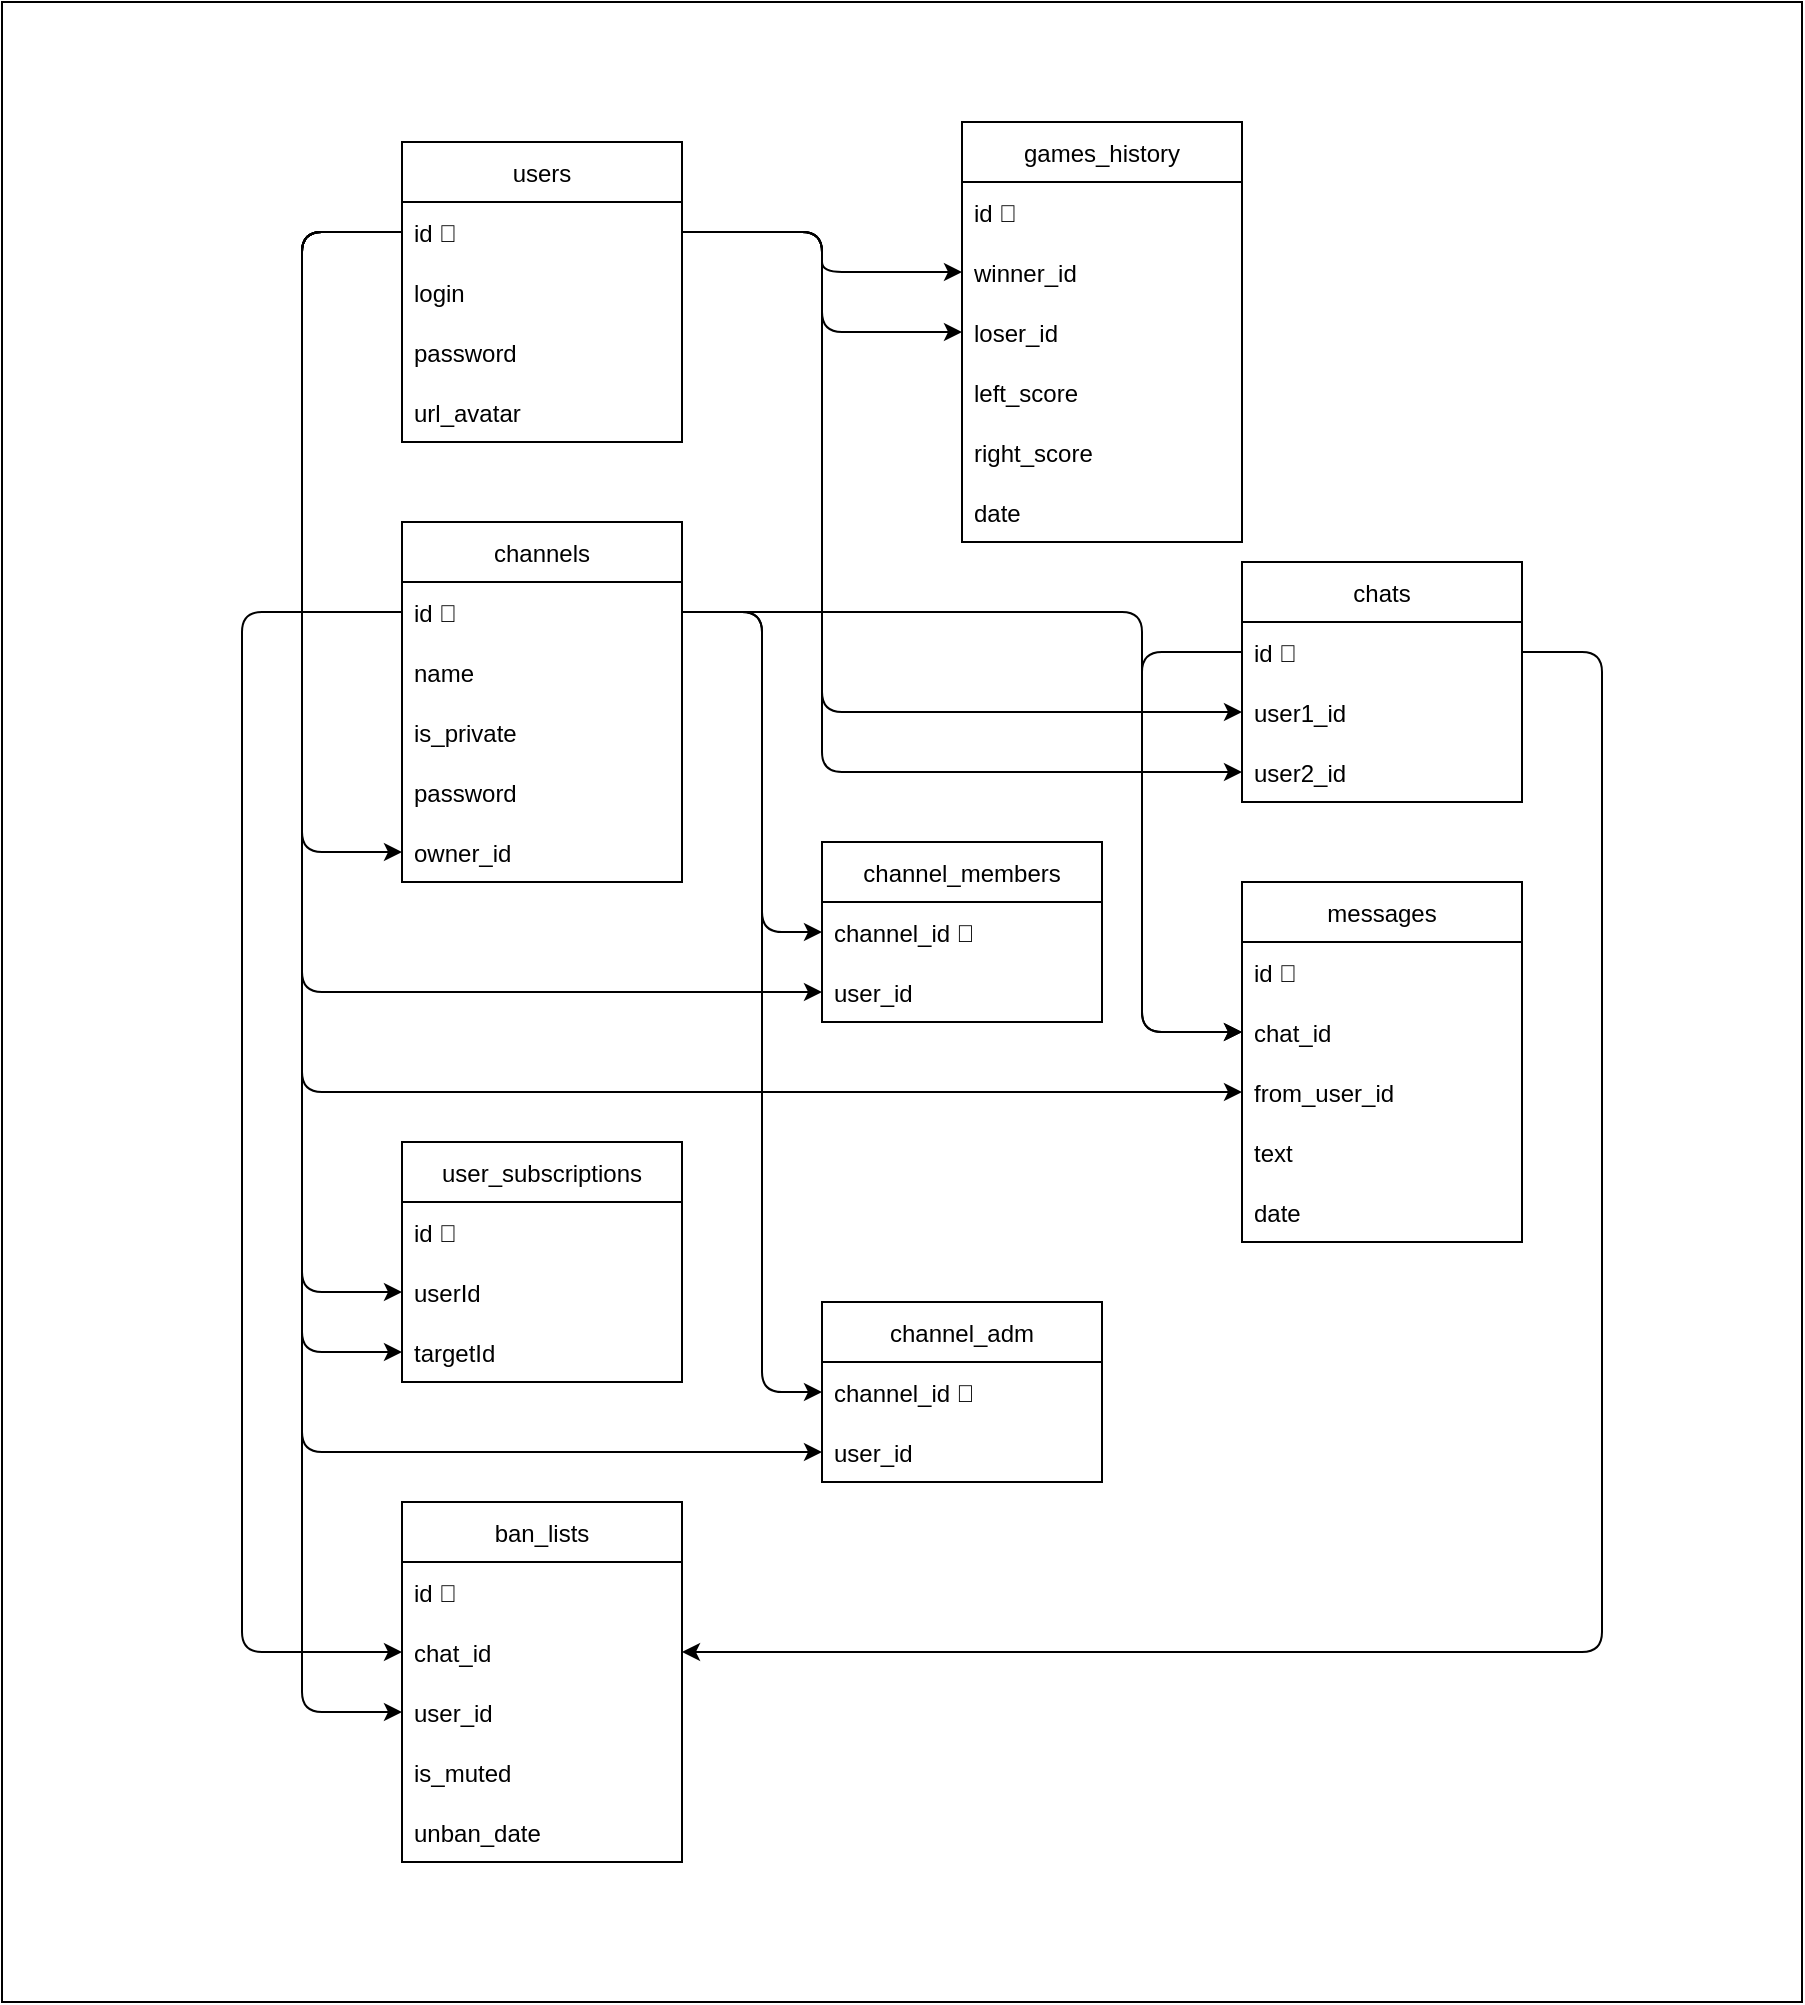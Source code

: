 <mxfile version="15.6.8" type="device"><diagram id="-Gl8WdVDlDK7iqpGkpo0" name="Page-1"><mxGraphModel dx="2521" dy="1136" grid="1" gridSize="10" guides="1" tooltips="1" connect="1" arrows="1" fold="1" page="1" pageScale="1" pageWidth="827" pageHeight="1169" math="0" shadow="0"><root><mxCell id="0"/><mxCell id="1" parent="0"/><mxCell id="L-7FkWpCJuKyx8RhaixG-74" value="" style="rounded=0;whiteSpace=wrap;html=1;" parent="1" vertex="1"><mxGeometry x="-10" y="360" width="900" height="1000" as="geometry"/></mxCell><mxCell id="L-7FkWpCJuKyx8RhaixG-1" value="users" style="swimlane;fontStyle=0;childLayout=stackLayout;horizontal=1;startSize=30;horizontalStack=0;resizeParent=1;resizeParentMax=0;resizeLast=0;collapsible=1;marginBottom=0;" parent="1" vertex="1"><mxGeometry x="190" y="430" width="140" height="150" as="geometry"/></mxCell><mxCell id="L-7FkWpCJuKyx8RhaixG-2" value="id 🔑" style="text;strokeColor=none;fillColor=none;align=left;verticalAlign=middle;spacingLeft=4;spacingRight=4;overflow=hidden;points=[[0,0.5],[1,0.5]];portConstraint=eastwest;rotatable=0;" parent="L-7FkWpCJuKyx8RhaixG-1" vertex="1"><mxGeometry y="30" width="140" height="30" as="geometry"/></mxCell><mxCell id="L-7FkWpCJuKyx8RhaixG-3" value="login" style="text;strokeColor=none;fillColor=none;align=left;verticalAlign=middle;spacingLeft=4;spacingRight=4;overflow=hidden;points=[[0,0.5],[1,0.5]];portConstraint=eastwest;rotatable=0;" parent="L-7FkWpCJuKyx8RhaixG-1" vertex="1"><mxGeometry y="60" width="140" height="30" as="geometry"/></mxCell><mxCell id="L-7FkWpCJuKyx8RhaixG-22" value="password" style="text;strokeColor=none;fillColor=none;align=left;verticalAlign=middle;spacingLeft=4;spacingRight=4;overflow=hidden;points=[[0,0.5],[1,0.5]];portConstraint=eastwest;rotatable=0;" parent="L-7FkWpCJuKyx8RhaixG-1" vertex="1"><mxGeometry y="90" width="140" height="30" as="geometry"/></mxCell><mxCell id="L-7FkWpCJuKyx8RhaixG-4" value="url_avatar" style="text;strokeColor=none;fillColor=none;align=left;verticalAlign=middle;spacingLeft=4;spacingRight=4;overflow=hidden;points=[[0,0.5],[1,0.5]];portConstraint=eastwest;rotatable=0;" parent="L-7FkWpCJuKyx8RhaixG-1" vertex="1"><mxGeometry y="120" width="140" height="30" as="geometry"/></mxCell><mxCell id="L-7FkWpCJuKyx8RhaixG-5" value="games_history" style="swimlane;fontStyle=0;childLayout=stackLayout;horizontal=1;startSize=30;horizontalStack=0;resizeParent=1;resizeParentMax=0;resizeLast=0;collapsible=1;marginBottom=0;" parent="1" vertex="1"><mxGeometry x="470" y="420" width="140" height="210" as="geometry"/></mxCell><mxCell id="L-7FkWpCJuKyx8RhaixG-6" value="id 🔑" style="text;strokeColor=none;fillColor=none;align=left;verticalAlign=middle;spacingLeft=4;spacingRight=4;overflow=hidden;points=[[0,0.5],[1,0.5]];portConstraint=eastwest;rotatable=0;" parent="L-7FkWpCJuKyx8RhaixG-5" vertex="1"><mxGeometry y="30" width="140" height="30" as="geometry"/></mxCell><mxCell id="L-7FkWpCJuKyx8RhaixG-7" value="winner_id" style="text;strokeColor=none;fillColor=none;align=left;verticalAlign=middle;spacingLeft=4;spacingRight=4;overflow=hidden;points=[[0,0.5],[1,0.5]];portConstraint=eastwest;rotatable=0;" parent="L-7FkWpCJuKyx8RhaixG-5" vertex="1"><mxGeometry y="60" width="140" height="30" as="geometry"/></mxCell><mxCell id="L-7FkWpCJuKyx8RhaixG-8" value="loser_id" style="text;strokeColor=none;fillColor=none;align=left;verticalAlign=middle;spacingLeft=4;spacingRight=4;overflow=hidden;points=[[0,0.5],[1,0.5]];portConstraint=eastwest;rotatable=0;" parent="L-7FkWpCJuKyx8RhaixG-5" vertex="1"><mxGeometry y="90" width="140" height="30" as="geometry"/></mxCell><mxCell id="2t47o7vUK4boFQ_LoqOg-1" value="left_score" style="text;strokeColor=none;fillColor=none;align=left;verticalAlign=middle;spacingLeft=4;spacingRight=4;overflow=hidden;points=[[0,0.5],[1,0.5]];portConstraint=eastwest;rotatable=0;" parent="L-7FkWpCJuKyx8RhaixG-5" vertex="1"><mxGeometry y="120" width="140" height="30" as="geometry"/></mxCell><mxCell id="2t47o7vUK4boFQ_LoqOg-2" value="right_score" style="text;strokeColor=none;fillColor=none;align=left;verticalAlign=middle;spacingLeft=4;spacingRight=4;overflow=hidden;points=[[0,0.5],[1,0.5]];portConstraint=eastwest;rotatable=0;" parent="L-7FkWpCJuKyx8RhaixG-5" vertex="1"><mxGeometry y="150" width="140" height="30" as="geometry"/></mxCell><mxCell id="L-7FkWpCJuKyx8RhaixG-10" value="date" style="text;strokeColor=none;fillColor=none;align=left;verticalAlign=middle;spacingLeft=4;spacingRight=4;overflow=hidden;points=[[0,0.5],[1,0.5]];portConstraint=eastwest;rotatable=0;" parent="L-7FkWpCJuKyx8RhaixG-5" vertex="1"><mxGeometry y="180" width="140" height="30" as="geometry"/></mxCell><mxCell id="L-7FkWpCJuKyx8RhaixG-14" value="" style="endArrow=classic;html=1;rounded=1;exitX=1;exitY=0.5;exitDx=0;exitDy=0;entryX=0;entryY=0.5;entryDx=0;entryDy=0;" parent="1" source="L-7FkWpCJuKyx8RhaixG-2" target="L-7FkWpCJuKyx8RhaixG-7" edge="1"><mxGeometry width="50" height="50" relative="1" as="geometry"><mxPoint x="410" y="560" as="sourcePoint"/><mxPoint x="460" y="510" as="targetPoint"/><Array as="points"><mxPoint x="400" y="475"/><mxPoint x="400" y="495"/></Array></mxGeometry></mxCell><mxCell id="L-7FkWpCJuKyx8RhaixG-15" value="" style="endArrow=classic;html=1;rounded=1;exitX=1;exitY=0.5;exitDx=0;exitDy=0;entryX=0;entryY=0.5;entryDx=0;entryDy=0;" parent="1" source="L-7FkWpCJuKyx8RhaixG-2" target="L-7FkWpCJuKyx8RhaixG-8" edge="1"><mxGeometry width="50" height="50" relative="1" as="geometry"><mxPoint x="340" y="485" as="sourcePoint"/><mxPoint x="480" y="515" as="targetPoint"/><Array as="points"><mxPoint x="400" y="475"/><mxPoint x="400" y="525"/></Array></mxGeometry></mxCell><mxCell id="L-7FkWpCJuKyx8RhaixG-17" value="channels" style="swimlane;fontStyle=0;childLayout=stackLayout;horizontal=1;startSize=30;horizontalStack=0;resizeParent=1;resizeParentMax=0;resizeLast=0;collapsible=1;marginBottom=0;" parent="1" vertex="1"><mxGeometry x="190" y="620" width="140" height="180" as="geometry"/></mxCell><mxCell id="L-7FkWpCJuKyx8RhaixG-18" value="id 🔑" style="text;strokeColor=none;fillColor=none;align=left;verticalAlign=middle;spacingLeft=4;spacingRight=4;overflow=hidden;points=[[0,0.5],[1,0.5]];portConstraint=eastwest;rotatable=0;" parent="L-7FkWpCJuKyx8RhaixG-17" vertex="1"><mxGeometry y="30" width="140" height="30" as="geometry"/></mxCell><mxCell id="L-7FkWpCJuKyx8RhaixG-19" value="name" style="text;strokeColor=none;fillColor=none;align=left;verticalAlign=middle;spacingLeft=4;spacingRight=4;overflow=hidden;points=[[0,0.5],[1,0.5]];portConstraint=eastwest;rotatable=0;" parent="L-7FkWpCJuKyx8RhaixG-17" vertex="1"><mxGeometry y="60" width="140" height="30" as="geometry"/></mxCell><mxCell id="L-7FkWpCJuKyx8RhaixG-20" value="is_private" style="text;strokeColor=none;fillColor=none;align=left;verticalAlign=middle;spacingLeft=4;spacingRight=4;overflow=hidden;points=[[0,0.5],[1,0.5]];portConstraint=eastwest;rotatable=0;" parent="L-7FkWpCJuKyx8RhaixG-17" vertex="1"><mxGeometry y="90" width="140" height="30" as="geometry"/></mxCell><mxCell id="L-7FkWpCJuKyx8RhaixG-23" value="password" style="text;strokeColor=none;fillColor=none;align=left;verticalAlign=middle;spacingLeft=4;spacingRight=4;overflow=hidden;points=[[0,0.5],[1,0.5]];portConstraint=eastwest;rotatable=0;" parent="L-7FkWpCJuKyx8RhaixG-17" vertex="1"><mxGeometry y="120" width="140" height="30" as="geometry"/></mxCell><mxCell id="L-7FkWpCJuKyx8RhaixG-28" value="owner_id" style="text;strokeColor=none;fillColor=none;align=left;verticalAlign=middle;spacingLeft=4;spacingRight=4;overflow=hidden;points=[[0,0.5],[1,0.5]];portConstraint=eastwest;rotatable=0;" parent="L-7FkWpCJuKyx8RhaixG-17" vertex="1"><mxGeometry y="150" width="140" height="30" as="geometry"/></mxCell><mxCell id="L-7FkWpCJuKyx8RhaixG-24" value="channel_members" style="swimlane;fontStyle=0;childLayout=stackLayout;horizontal=1;startSize=30;horizontalStack=0;resizeParent=1;resizeParentMax=0;resizeLast=0;collapsible=1;marginBottom=0;" parent="1" vertex="1"><mxGeometry x="400" y="780" width="140" height="90" as="geometry"/></mxCell><mxCell id="L-7FkWpCJuKyx8RhaixG-25" value="channel_id 🔑" style="text;strokeColor=none;fillColor=none;align=left;verticalAlign=middle;spacingLeft=4;spacingRight=4;overflow=hidden;points=[[0,0.5],[1,0.5]];portConstraint=eastwest;rotatable=0;" parent="L-7FkWpCJuKyx8RhaixG-24" vertex="1"><mxGeometry y="30" width="140" height="30" as="geometry"/></mxCell><mxCell id="L-7FkWpCJuKyx8RhaixG-26" value="user_id" style="text;strokeColor=none;fillColor=none;align=left;verticalAlign=middle;spacingLeft=4;spacingRight=4;overflow=hidden;points=[[0,0.5],[1,0.5]];portConstraint=eastwest;rotatable=0;" parent="L-7FkWpCJuKyx8RhaixG-24" vertex="1"><mxGeometry y="60" width="140" height="30" as="geometry"/></mxCell><mxCell id="L-7FkWpCJuKyx8RhaixG-29" value="" style="endArrow=classic;html=1;rounded=1;exitX=0;exitY=0.5;exitDx=0;exitDy=0;entryX=0;entryY=0.5;entryDx=0;entryDy=0;" parent="1" source="L-7FkWpCJuKyx8RhaixG-2" target="L-7FkWpCJuKyx8RhaixG-28" edge="1"><mxGeometry width="50" height="50" relative="1" as="geometry"><mxPoint x="340" y="485" as="sourcePoint"/><mxPoint x="480" y="575" as="targetPoint"/><Array as="points"><mxPoint x="140" y="475"/><mxPoint x="140" y="785"/></Array></mxGeometry></mxCell><mxCell id="L-7FkWpCJuKyx8RhaixG-30" value="" style="endArrow=classic;html=1;rounded=1;exitX=1;exitY=0.5;exitDx=0;exitDy=0;entryX=0;entryY=0.5;entryDx=0;entryDy=0;" parent="1" source="L-7FkWpCJuKyx8RhaixG-18" target="L-7FkWpCJuKyx8RhaixG-25" edge="1"><mxGeometry width="50" height="50" relative="1" as="geometry"><mxPoint x="200" y="485" as="sourcePoint"/><mxPoint x="200" y="875" as="targetPoint"/><Array as="points"><mxPoint x="370" y="665"/><mxPoint x="370" y="825"/></Array></mxGeometry></mxCell><mxCell id="L-7FkWpCJuKyx8RhaixG-34" value="" style="endArrow=classic;html=1;rounded=1;exitX=0;exitY=0.5;exitDx=0;exitDy=0;entryX=0;entryY=0.5;entryDx=0;entryDy=0;" parent="1" source="L-7FkWpCJuKyx8RhaixG-2" target="L-7FkWpCJuKyx8RhaixG-26" edge="1"><mxGeometry width="50" height="50" relative="1" as="geometry"><mxPoint x="200" y="485" as="sourcePoint"/><mxPoint x="200" y="875" as="targetPoint"/><Array as="points"><mxPoint x="140" y="475"/><mxPoint x="140" y="855"/></Array></mxGeometry></mxCell><mxCell id="L-7FkWpCJuKyx8RhaixG-35" value="messages" style="swimlane;fontStyle=0;childLayout=stackLayout;horizontal=1;startSize=30;horizontalStack=0;resizeParent=1;resizeParentMax=0;resizeLast=0;collapsible=1;marginBottom=0;" parent="1" vertex="1"><mxGeometry x="610" y="800" width="140" height="180" as="geometry"/></mxCell><mxCell id="L-7FkWpCJuKyx8RhaixG-36" value="id 🔑" style="text;strokeColor=none;fillColor=none;align=left;verticalAlign=middle;spacingLeft=4;spacingRight=4;overflow=hidden;points=[[0,0.5],[1,0.5]];portConstraint=eastwest;rotatable=0;" parent="L-7FkWpCJuKyx8RhaixG-35" vertex="1"><mxGeometry y="30" width="140" height="30" as="geometry"/></mxCell><mxCell id="L-7FkWpCJuKyx8RhaixG-37" value="chat_id" style="text;strokeColor=none;fillColor=none;align=left;verticalAlign=middle;spacingLeft=4;spacingRight=4;overflow=hidden;points=[[0,0.5],[1,0.5]];portConstraint=eastwest;rotatable=0;" parent="L-7FkWpCJuKyx8RhaixG-35" vertex="1"><mxGeometry y="60" width="140" height="30" as="geometry"/></mxCell><mxCell id="L-7FkWpCJuKyx8RhaixG-40" value="from_user_id" style="text;strokeColor=none;fillColor=none;align=left;verticalAlign=middle;spacingLeft=4;spacingRight=4;overflow=hidden;points=[[0,0.5],[1,0.5]];portConstraint=eastwest;rotatable=0;" parent="L-7FkWpCJuKyx8RhaixG-35" vertex="1"><mxGeometry y="90" width="140" height="30" as="geometry"/></mxCell><mxCell id="L-7FkWpCJuKyx8RhaixG-38" value="text" style="text;strokeColor=none;fillColor=none;align=left;verticalAlign=middle;spacingLeft=4;spacingRight=4;overflow=hidden;points=[[0,0.5],[1,0.5]];portConstraint=eastwest;rotatable=0;" parent="L-7FkWpCJuKyx8RhaixG-35" vertex="1"><mxGeometry y="120" width="140" height="30" as="geometry"/></mxCell><mxCell id="L-7FkWpCJuKyx8RhaixG-39" value="date" style="text;strokeColor=none;fillColor=none;align=left;verticalAlign=middle;spacingLeft=4;spacingRight=4;overflow=hidden;points=[[0,0.5],[1,0.5]];portConstraint=eastwest;rotatable=0;" parent="L-7FkWpCJuKyx8RhaixG-35" vertex="1"><mxGeometry y="150" width="140" height="30" as="geometry"/></mxCell><mxCell id="L-7FkWpCJuKyx8RhaixG-42" value="" style="endArrow=classic;html=1;rounded=1;exitX=0;exitY=0.5;exitDx=0;exitDy=0;entryX=0;entryY=0.5;entryDx=0;entryDy=0;" parent="1" source="L-7FkWpCJuKyx8RhaixG-2" target="L-7FkWpCJuKyx8RhaixG-40" edge="1"><mxGeometry width="50" height="50" relative="1" as="geometry"><mxPoint x="200" y="485" as="sourcePoint"/><mxPoint x="410" y="865" as="targetPoint"/><Array as="points"><mxPoint x="140" y="475"/><mxPoint x="140" y="905"/></Array></mxGeometry></mxCell><mxCell id="L-7FkWpCJuKyx8RhaixG-43" value="chats" style="swimlane;fontStyle=0;childLayout=stackLayout;horizontal=1;startSize=30;horizontalStack=0;resizeParent=1;resizeParentMax=0;resizeLast=0;collapsible=1;marginBottom=0;" parent="1" vertex="1"><mxGeometry x="610" y="640" width="140" height="120" as="geometry"/></mxCell><mxCell id="L-7FkWpCJuKyx8RhaixG-44" value="id 🔑" style="text;strokeColor=none;fillColor=none;align=left;verticalAlign=middle;spacingLeft=4;spacingRight=4;overflow=hidden;points=[[0,0.5],[1,0.5]];portConstraint=eastwest;rotatable=0;" parent="L-7FkWpCJuKyx8RhaixG-43" vertex="1"><mxGeometry y="30" width="140" height="30" as="geometry"/></mxCell><mxCell id="L-7FkWpCJuKyx8RhaixG-45" value="user1_id" style="text;strokeColor=none;fillColor=none;align=left;verticalAlign=middle;spacingLeft=4;spacingRight=4;overflow=hidden;points=[[0,0.5],[1,0.5]];portConstraint=eastwest;rotatable=0;" parent="L-7FkWpCJuKyx8RhaixG-43" vertex="1"><mxGeometry y="60" width="140" height="30" as="geometry"/></mxCell><mxCell id="L-7FkWpCJuKyx8RhaixG-46" value="user2_id" style="text;strokeColor=none;fillColor=none;align=left;verticalAlign=middle;spacingLeft=4;spacingRight=4;overflow=hidden;points=[[0,0.5],[1,0.5]];portConstraint=eastwest;rotatable=0;" parent="L-7FkWpCJuKyx8RhaixG-43" vertex="1"><mxGeometry y="90" width="140" height="30" as="geometry"/></mxCell><mxCell id="L-7FkWpCJuKyx8RhaixG-47" value="user_subscriptions" style="swimlane;fontStyle=0;childLayout=stackLayout;horizontal=1;startSize=30;horizontalStack=0;resizeParent=1;resizeParentMax=0;resizeLast=0;collapsible=1;marginBottom=0;" parent="1" vertex="1"><mxGeometry x="190" y="930" width="140" height="120" as="geometry"/></mxCell><mxCell id="L-7FkWpCJuKyx8RhaixG-49" value="id 🔑" style="text;strokeColor=none;fillColor=none;align=left;verticalAlign=middle;spacingLeft=4;spacingRight=4;overflow=hidden;points=[[0,0.5],[1,0.5]];portConstraint=eastwest;rotatable=0;" parent="L-7FkWpCJuKyx8RhaixG-47" vertex="1"><mxGeometry y="30" width="140" height="30" as="geometry"/></mxCell><mxCell id="L-7FkWpCJuKyx8RhaixG-50" value="userId" style="text;strokeColor=none;fillColor=none;align=left;verticalAlign=middle;spacingLeft=4;spacingRight=4;overflow=hidden;points=[[0,0.5],[1,0.5]];portConstraint=eastwest;rotatable=0;" parent="L-7FkWpCJuKyx8RhaixG-47" vertex="1"><mxGeometry y="60" width="140" height="30" as="geometry"/></mxCell><mxCell id="L-7FkWpCJuKyx8RhaixG-51" value="targetId" style="text;strokeColor=none;fillColor=none;align=left;verticalAlign=middle;spacingLeft=4;spacingRight=4;overflow=hidden;points=[[0,0.5],[1,0.5]];portConstraint=eastwest;rotatable=0;" parent="L-7FkWpCJuKyx8RhaixG-47" vertex="1"><mxGeometry y="90" width="140" height="30" as="geometry"/></mxCell><mxCell id="L-7FkWpCJuKyx8RhaixG-52" value="" style="endArrow=classic;html=1;rounded=1;exitX=0;exitY=0.5;exitDx=0;exitDy=0;entryX=0;entryY=0.5;entryDx=0;entryDy=0;" parent="1" source="L-7FkWpCJuKyx8RhaixG-2" target="L-7FkWpCJuKyx8RhaixG-50" edge="1"><mxGeometry width="50" height="50" relative="1" as="geometry"><mxPoint x="200" y="485" as="sourcePoint"/><mxPoint x="620" y="915" as="targetPoint"/><Array as="points"><mxPoint x="140" y="475"/><mxPoint x="140" y="1005"/></Array></mxGeometry></mxCell><mxCell id="L-7FkWpCJuKyx8RhaixG-53" value="" style="endArrow=classic;html=1;rounded=1;exitX=0;exitY=0.5;exitDx=0;exitDy=0;entryX=0;entryY=0.5;entryDx=0;entryDy=0;" parent="1" source="L-7FkWpCJuKyx8RhaixG-2" target="L-7FkWpCJuKyx8RhaixG-51" edge="1"><mxGeometry width="50" height="50" relative="1" as="geometry"><mxPoint x="200" y="485" as="sourcePoint"/><mxPoint x="200" y="1015" as="targetPoint"/><Array as="points"><mxPoint x="140" y="475"/><mxPoint x="140" y="1035"/></Array></mxGeometry></mxCell><mxCell id="L-7FkWpCJuKyx8RhaixG-54" value="channel_adm" style="swimlane;fontStyle=0;childLayout=stackLayout;horizontal=1;startSize=30;horizontalStack=0;resizeParent=1;resizeParentMax=0;resizeLast=0;collapsible=1;marginBottom=0;" parent="1" vertex="1"><mxGeometry x="400" y="1010" width="140" height="90" as="geometry"/></mxCell><mxCell id="L-7FkWpCJuKyx8RhaixG-55" value="channel_id 🔑" style="text;strokeColor=none;fillColor=none;align=left;verticalAlign=middle;spacingLeft=4;spacingRight=4;overflow=hidden;points=[[0,0.5],[1,0.5]];portConstraint=eastwest;rotatable=0;" parent="L-7FkWpCJuKyx8RhaixG-54" vertex="1"><mxGeometry y="30" width="140" height="30" as="geometry"/></mxCell><mxCell id="L-7FkWpCJuKyx8RhaixG-56" value="user_id" style="text;strokeColor=none;fillColor=none;align=left;verticalAlign=middle;spacingLeft=4;spacingRight=4;overflow=hidden;points=[[0,0.5],[1,0.5]];portConstraint=eastwest;rotatable=0;" parent="L-7FkWpCJuKyx8RhaixG-54" vertex="1"><mxGeometry y="60" width="140" height="30" as="geometry"/></mxCell><mxCell id="L-7FkWpCJuKyx8RhaixG-58" value="" style="endArrow=classic;html=1;rounded=1;exitX=0;exitY=0.5;exitDx=0;exitDy=0;entryX=0;entryY=0.5;entryDx=0;entryDy=0;" parent="1" source="L-7FkWpCJuKyx8RhaixG-2" target="L-7FkWpCJuKyx8RhaixG-56" edge="1"><mxGeometry width="50" height="50" relative="1" as="geometry"><mxPoint x="200" y="485" as="sourcePoint"/><mxPoint x="200" y="1045" as="targetPoint"/><Array as="points"><mxPoint x="140" y="475"/><mxPoint x="140" y="1085"/></Array></mxGeometry></mxCell><mxCell id="L-7FkWpCJuKyx8RhaixG-59" value="" style="endArrow=classic;html=1;rounded=1;exitX=1;exitY=0.5;exitDx=0;exitDy=0;entryX=0;entryY=0.5;entryDx=0;entryDy=0;" parent="1" source="L-7FkWpCJuKyx8RhaixG-18" target="L-7FkWpCJuKyx8RhaixG-55" edge="1"><mxGeometry width="50" height="50" relative="1" as="geometry"><mxPoint x="340" y="675" as="sourcePoint"/><mxPoint x="410" y="835" as="targetPoint"/><Array as="points"><mxPoint x="370" y="665"/><mxPoint x="370" y="1055"/></Array></mxGeometry></mxCell><mxCell id="L-7FkWpCJuKyx8RhaixG-61" value="" style="endArrow=classic;html=1;rounded=1;exitX=1;exitY=0.5;exitDx=0;exitDy=0;entryX=0;entryY=0.5;entryDx=0;entryDy=0;" parent="1" source="L-7FkWpCJuKyx8RhaixG-18" target="L-7FkWpCJuKyx8RhaixG-37" edge="1"><mxGeometry width="50" height="50" relative="1" as="geometry"><mxPoint x="340" y="675" as="sourcePoint"/><mxPoint x="410" y="1065" as="targetPoint"/><Array as="points"><mxPoint x="370" y="665"/><mxPoint x="560" y="665"/><mxPoint x="560" y="875"/></Array></mxGeometry></mxCell><mxCell id="L-7FkWpCJuKyx8RhaixG-62" value="" style="endArrow=classic;html=1;rounded=1;exitX=0;exitY=0.5;exitDx=0;exitDy=0;entryX=0;entryY=0.5;entryDx=0;entryDy=0;" parent="1" source="L-7FkWpCJuKyx8RhaixG-44" target="L-7FkWpCJuKyx8RhaixG-37" edge="1"><mxGeometry width="50" height="50" relative="1" as="geometry"><mxPoint x="340" y="675" as="sourcePoint"/><mxPoint x="620" y="885" as="targetPoint"/><Array as="points"><mxPoint x="560" y="685"/><mxPoint x="560" y="875"/></Array></mxGeometry></mxCell><mxCell id="L-7FkWpCJuKyx8RhaixG-63" value="" style="endArrow=classic;html=1;rounded=1;exitX=1;exitY=0.5;exitDx=0;exitDy=0;entryX=0;entryY=0.5;entryDx=0;entryDy=0;" parent="1" source="L-7FkWpCJuKyx8RhaixG-2" target="L-7FkWpCJuKyx8RhaixG-45" edge="1"><mxGeometry width="50" height="50" relative="1" as="geometry"><mxPoint x="340" y="485" as="sourcePoint"/><mxPoint x="480" y="575" as="targetPoint"/><Array as="points"><mxPoint x="400" y="475"/><mxPoint x="400" y="715"/></Array></mxGeometry></mxCell><mxCell id="L-7FkWpCJuKyx8RhaixG-64" value="" style="endArrow=classic;html=1;rounded=1;exitX=1;exitY=0.5;exitDx=0;exitDy=0;entryX=0;entryY=0.5;entryDx=0;entryDy=0;" parent="1" source="L-7FkWpCJuKyx8RhaixG-2" target="L-7FkWpCJuKyx8RhaixG-46" edge="1"><mxGeometry width="50" height="50" relative="1" as="geometry"><mxPoint x="340" y="485" as="sourcePoint"/><mxPoint x="620" y="725" as="targetPoint"/><Array as="points"><mxPoint x="400" y="475"/><mxPoint x="400" y="745"/></Array></mxGeometry></mxCell><mxCell id="L-7FkWpCJuKyx8RhaixG-65" value="ban_lists" style="swimlane;fontStyle=0;childLayout=stackLayout;horizontal=1;startSize=30;horizontalStack=0;resizeParent=1;resizeParentMax=0;resizeLast=0;collapsible=1;marginBottom=0;" parent="1" vertex="1"><mxGeometry x="190" y="1110" width="140" height="180" as="geometry"/></mxCell><mxCell id="L-7FkWpCJuKyx8RhaixG-66" value="id 🔑" style="text;strokeColor=none;fillColor=none;align=left;verticalAlign=middle;spacingLeft=4;spacingRight=4;overflow=hidden;points=[[0,0.5],[1,0.5]];portConstraint=eastwest;rotatable=0;" parent="L-7FkWpCJuKyx8RhaixG-65" vertex="1"><mxGeometry y="30" width="140" height="30" as="geometry"/></mxCell><mxCell id="L-7FkWpCJuKyx8RhaixG-67" value="chat_id" style="text;strokeColor=none;fillColor=none;align=left;verticalAlign=middle;spacingLeft=4;spacingRight=4;overflow=hidden;points=[[0,0.5],[1,0.5]];portConstraint=eastwest;rotatable=0;" parent="L-7FkWpCJuKyx8RhaixG-65" vertex="1"><mxGeometry y="60" width="140" height="30" as="geometry"/></mxCell><mxCell id="L-7FkWpCJuKyx8RhaixG-68" value="user_id" style="text;strokeColor=none;fillColor=none;align=left;verticalAlign=middle;spacingLeft=4;spacingRight=4;overflow=hidden;points=[[0,0.5],[1,0.5]];portConstraint=eastwest;rotatable=0;" parent="L-7FkWpCJuKyx8RhaixG-65" vertex="1"><mxGeometry y="90" width="140" height="30" as="geometry"/></mxCell><mxCell id="L-7FkWpCJuKyx8RhaixG-69" value="is_muted" style="text;strokeColor=none;fillColor=none;align=left;verticalAlign=middle;spacingLeft=4;spacingRight=4;overflow=hidden;points=[[0,0.5],[1,0.5]];portConstraint=eastwest;rotatable=0;" parent="L-7FkWpCJuKyx8RhaixG-65" vertex="1"><mxGeometry y="120" width="140" height="30" as="geometry"/></mxCell><mxCell id="L-7FkWpCJuKyx8RhaixG-70" value="unban_date" style="text;strokeColor=none;fillColor=none;align=left;verticalAlign=middle;spacingLeft=4;spacingRight=4;overflow=hidden;points=[[0,0.5],[1,0.5]];portConstraint=eastwest;rotatable=0;" parent="L-7FkWpCJuKyx8RhaixG-65" vertex="1"><mxGeometry y="150" width="140" height="30" as="geometry"/></mxCell><mxCell id="L-7FkWpCJuKyx8RhaixG-71" value="" style="endArrow=classic;html=1;rounded=1;exitX=0;exitY=0.5;exitDx=0;exitDy=0;entryX=0;entryY=0.5;entryDx=0;entryDy=0;" parent="1" source="L-7FkWpCJuKyx8RhaixG-18" target="L-7FkWpCJuKyx8RhaixG-67" edge="1"><mxGeometry width="50" height="50" relative="1" as="geometry"><mxPoint x="340" y="675" as="sourcePoint"/><mxPoint x="410" y="1065" as="targetPoint"/><Array as="points"><mxPoint x="110" y="665"/><mxPoint x="110" y="1185"/></Array></mxGeometry></mxCell><mxCell id="L-7FkWpCJuKyx8RhaixG-72" value="" style="endArrow=classic;html=1;rounded=1;exitX=1;exitY=0.5;exitDx=0;exitDy=0;entryX=1;entryY=0.5;entryDx=0;entryDy=0;" parent="1" source="L-7FkWpCJuKyx8RhaixG-44" target="L-7FkWpCJuKyx8RhaixG-67" edge="1"><mxGeometry width="50" height="50" relative="1" as="geometry"><mxPoint x="200" y="675" as="sourcePoint"/><mxPoint x="200" y="1195" as="targetPoint"/><Array as="points"><mxPoint x="790" y="685"/><mxPoint x="790" y="1185"/></Array></mxGeometry></mxCell><mxCell id="L-7FkWpCJuKyx8RhaixG-73" value="" style="endArrow=classic;html=1;rounded=1;exitX=0;exitY=0.5;exitDx=0;exitDy=0;entryX=0;entryY=0.5;entryDx=0;entryDy=0;" parent="1" source="L-7FkWpCJuKyx8RhaixG-2" target="L-7FkWpCJuKyx8RhaixG-68" edge="1"><mxGeometry width="50" height="50" relative="1" as="geometry"><mxPoint x="200" y="485" as="sourcePoint"/><mxPoint x="410" y="1095" as="targetPoint"/><Array as="points"><mxPoint x="140" y="475"/><mxPoint x="140" y="1215"/></Array></mxGeometry></mxCell></root></mxGraphModel></diagram></mxfile>